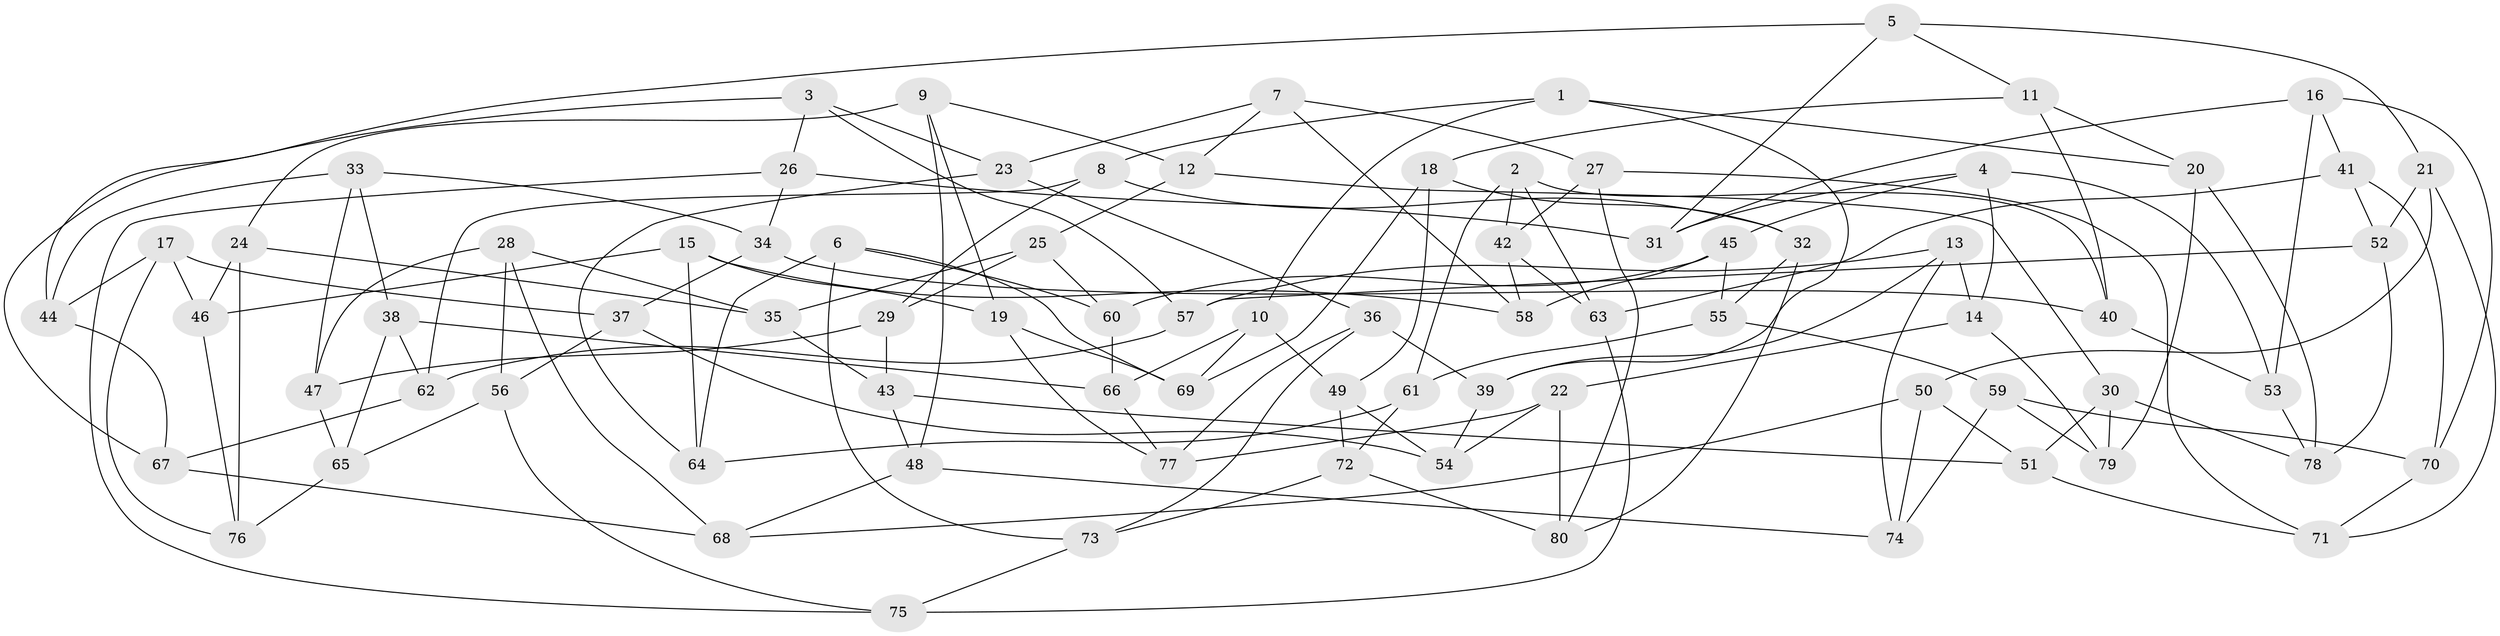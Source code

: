 // Generated by graph-tools (version 1.1) at 2025/03/03/09/25 03:03:07]
// undirected, 80 vertices, 160 edges
graph export_dot {
graph [start="1"]
  node [color=gray90,style=filled];
  1;
  2;
  3;
  4;
  5;
  6;
  7;
  8;
  9;
  10;
  11;
  12;
  13;
  14;
  15;
  16;
  17;
  18;
  19;
  20;
  21;
  22;
  23;
  24;
  25;
  26;
  27;
  28;
  29;
  30;
  31;
  32;
  33;
  34;
  35;
  36;
  37;
  38;
  39;
  40;
  41;
  42;
  43;
  44;
  45;
  46;
  47;
  48;
  49;
  50;
  51;
  52;
  53;
  54;
  55;
  56;
  57;
  58;
  59;
  60;
  61;
  62;
  63;
  64;
  65;
  66;
  67;
  68;
  69;
  70;
  71;
  72;
  73;
  74;
  75;
  76;
  77;
  78;
  79;
  80;
  1 -- 10;
  1 -- 8;
  1 -- 20;
  1 -- 39;
  2 -- 63;
  2 -- 40;
  2 -- 61;
  2 -- 42;
  3 -- 67;
  3 -- 57;
  3 -- 26;
  3 -- 23;
  4 -- 45;
  4 -- 14;
  4 -- 31;
  4 -- 53;
  5 -- 21;
  5 -- 31;
  5 -- 44;
  5 -- 11;
  6 -- 69;
  6 -- 64;
  6 -- 73;
  6 -- 60;
  7 -- 12;
  7 -- 58;
  7 -- 23;
  7 -- 27;
  8 -- 32;
  8 -- 29;
  8 -- 62;
  9 -- 48;
  9 -- 19;
  9 -- 24;
  9 -- 12;
  10 -- 49;
  10 -- 69;
  10 -- 66;
  11 -- 20;
  11 -- 18;
  11 -- 40;
  12 -- 25;
  12 -- 30;
  13 -- 39;
  13 -- 14;
  13 -- 74;
  13 -- 57;
  14 -- 79;
  14 -- 22;
  15 -- 46;
  15 -- 64;
  15 -- 19;
  15 -- 58;
  16 -- 53;
  16 -- 70;
  16 -- 41;
  16 -- 31;
  17 -- 44;
  17 -- 37;
  17 -- 46;
  17 -- 76;
  18 -- 32;
  18 -- 69;
  18 -- 49;
  19 -- 69;
  19 -- 77;
  20 -- 78;
  20 -- 79;
  21 -- 52;
  21 -- 71;
  21 -- 50;
  22 -- 80;
  22 -- 54;
  22 -- 77;
  23 -- 36;
  23 -- 64;
  24 -- 35;
  24 -- 76;
  24 -- 46;
  25 -- 35;
  25 -- 60;
  25 -- 29;
  26 -- 75;
  26 -- 31;
  26 -- 34;
  27 -- 42;
  27 -- 80;
  27 -- 71;
  28 -- 56;
  28 -- 35;
  28 -- 68;
  28 -- 47;
  29 -- 43;
  29 -- 47;
  30 -- 79;
  30 -- 51;
  30 -- 78;
  32 -- 55;
  32 -- 80;
  33 -- 34;
  33 -- 47;
  33 -- 38;
  33 -- 44;
  34 -- 40;
  34 -- 37;
  35 -- 43;
  36 -- 77;
  36 -- 73;
  36 -- 39;
  37 -- 54;
  37 -- 56;
  38 -- 65;
  38 -- 62;
  38 -- 66;
  39 -- 54;
  40 -- 53;
  41 -- 52;
  41 -- 70;
  41 -- 63;
  42 -- 58;
  42 -- 63;
  43 -- 51;
  43 -- 48;
  44 -- 67;
  45 -- 58;
  45 -- 60;
  45 -- 55;
  46 -- 76;
  47 -- 65;
  48 -- 68;
  48 -- 74;
  49 -- 72;
  49 -- 54;
  50 -- 68;
  50 -- 74;
  50 -- 51;
  51 -- 71;
  52 -- 57;
  52 -- 78;
  53 -- 78;
  55 -- 61;
  55 -- 59;
  56 -- 65;
  56 -- 75;
  57 -- 62;
  59 -- 79;
  59 -- 70;
  59 -- 74;
  60 -- 66;
  61 -- 72;
  61 -- 64;
  62 -- 67;
  63 -- 75;
  65 -- 76;
  66 -- 77;
  67 -- 68;
  70 -- 71;
  72 -- 80;
  72 -- 73;
  73 -- 75;
}
